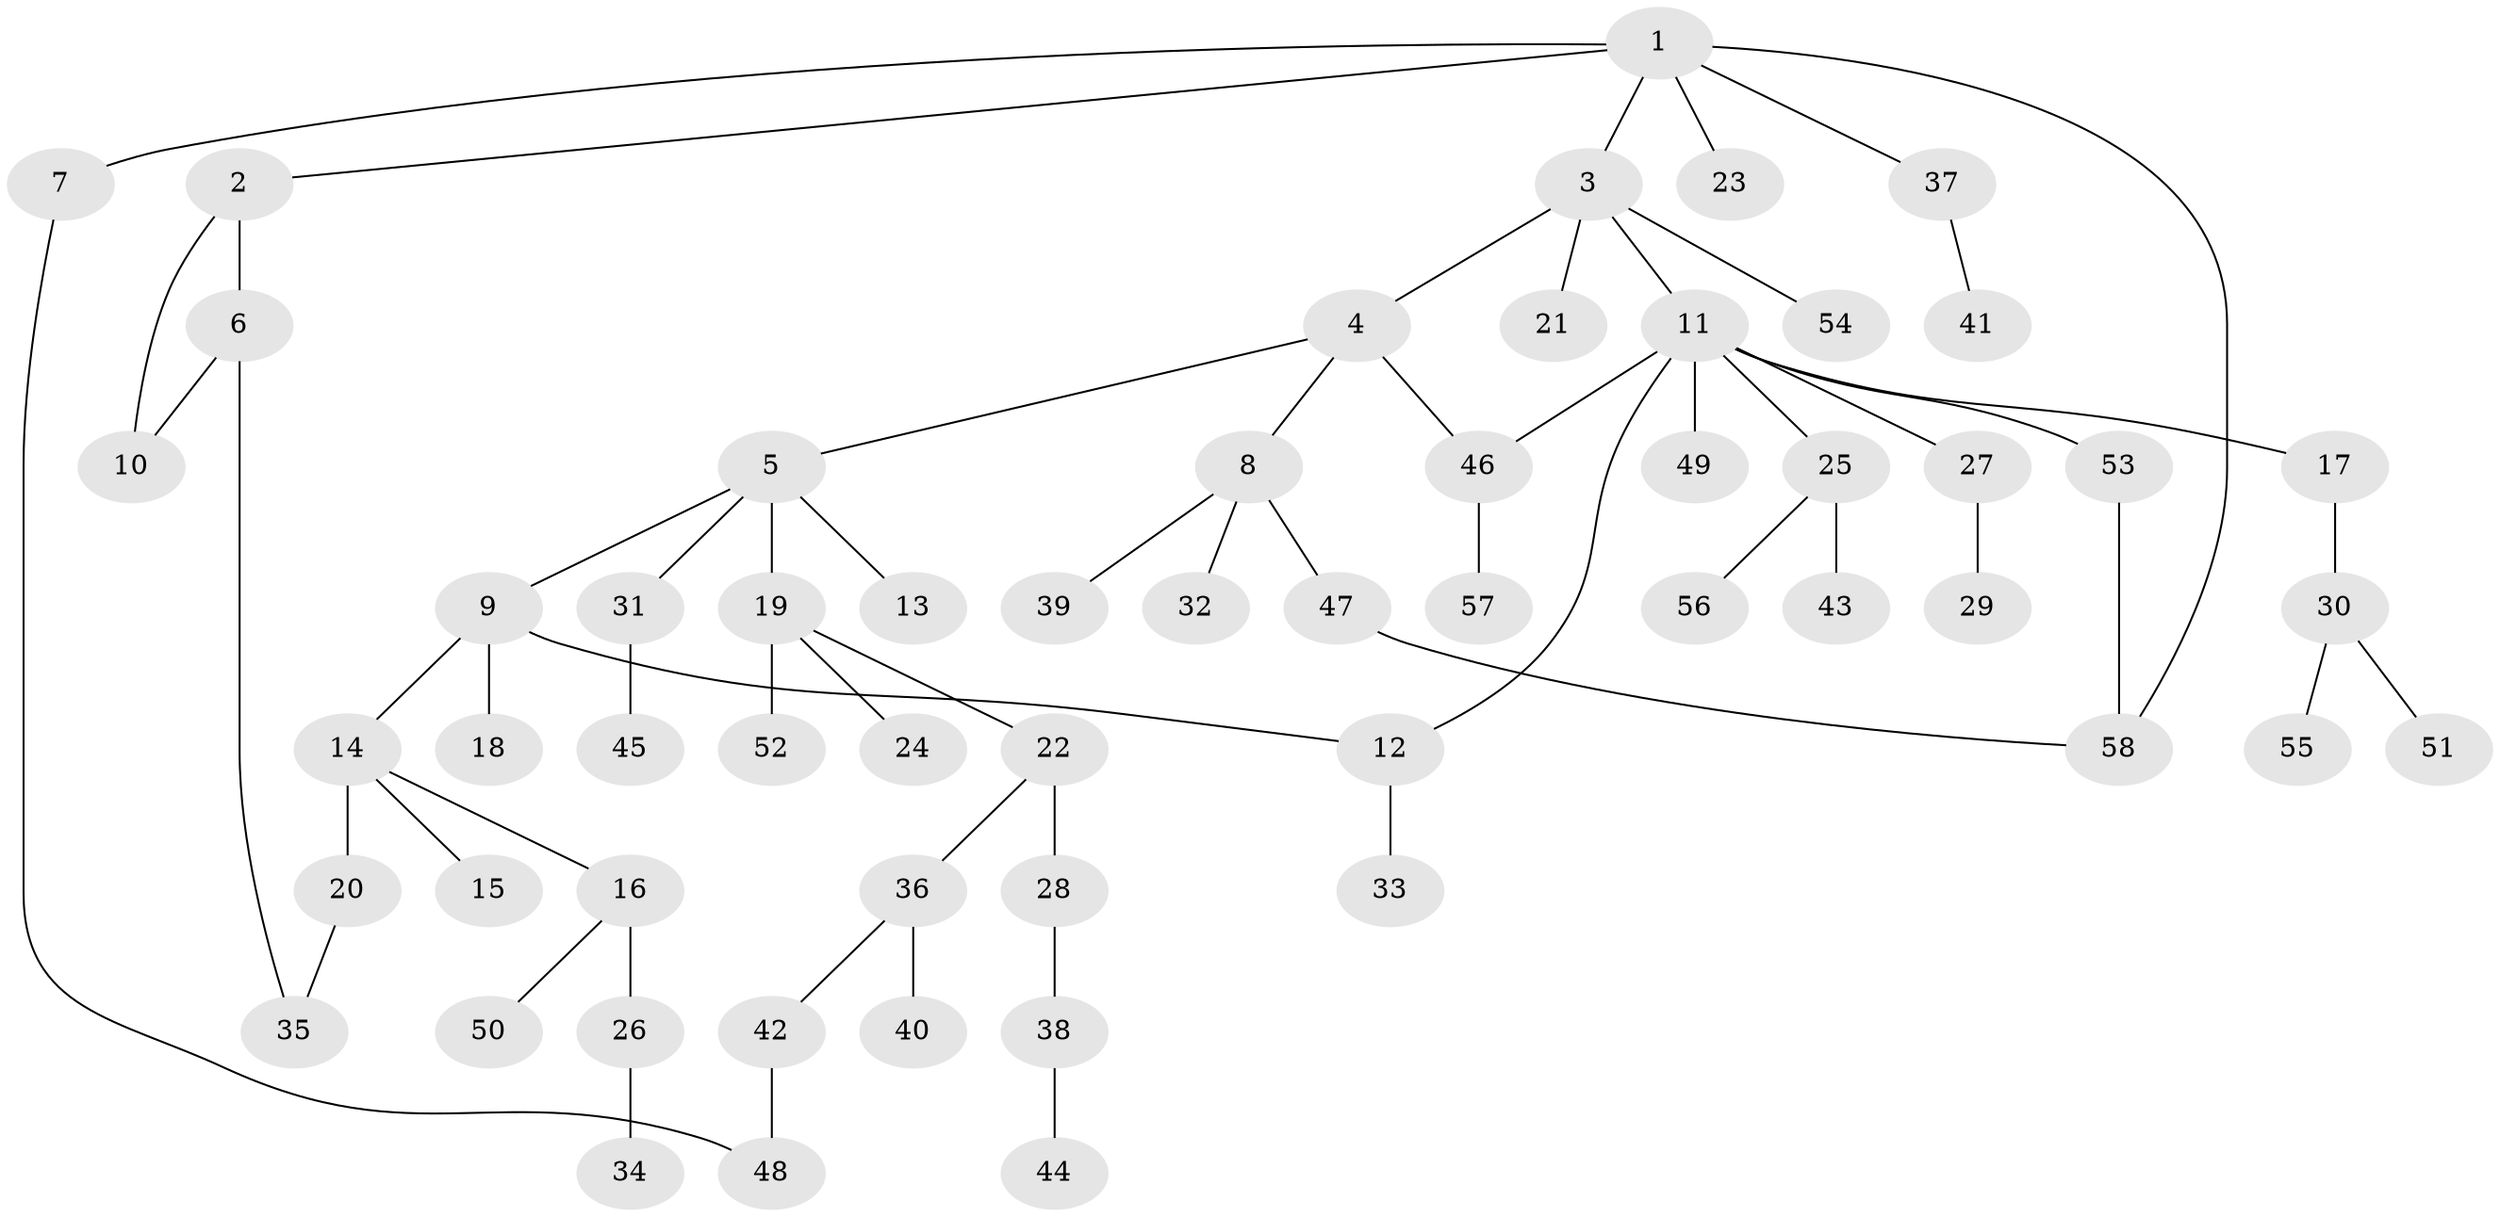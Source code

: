 // Generated by graph-tools (version 1.1) at 2025/13/03/09/25 04:13:33]
// undirected, 58 vertices, 64 edges
graph export_dot {
graph [start="1"]
  node [color=gray90,style=filled];
  1;
  2;
  3;
  4;
  5;
  6;
  7;
  8;
  9;
  10;
  11;
  12;
  13;
  14;
  15;
  16;
  17;
  18;
  19;
  20;
  21;
  22;
  23;
  24;
  25;
  26;
  27;
  28;
  29;
  30;
  31;
  32;
  33;
  34;
  35;
  36;
  37;
  38;
  39;
  40;
  41;
  42;
  43;
  44;
  45;
  46;
  47;
  48;
  49;
  50;
  51;
  52;
  53;
  54;
  55;
  56;
  57;
  58;
  1 -- 2;
  1 -- 3;
  1 -- 7;
  1 -- 23;
  1 -- 37;
  1 -- 58;
  2 -- 6;
  2 -- 10;
  3 -- 4;
  3 -- 11;
  3 -- 21;
  3 -- 54;
  4 -- 5;
  4 -- 8;
  4 -- 46;
  5 -- 9;
  5 -- 13;
  5 -- 19;
  5 -- 31;
  6 -- 10;
  6 -- 35;
  7 -- 48;
  8 -- 32;
  8 -- 39;
  8 -- 47;
  9 -- 12;
  9 -- 14;
  9 -- 18;
  11 -- 17;
  11 -- 25;
  11 -- 27;
  11 -- 49;
  11 -- 53;
  11 -- 46;
  11 -- 12;
  12 -- 33;
  14 -- 15;
  14 -- 16;
  14 -- 20;
  16 -- 26;
  16 -- 50;
  17 -- 30;
  19 -- 22;
  19 -- 24;
  19 -- 52;
  20 -- 35;
  22 -- 28;
  22 -- 36;
  25 -- 43;
  25 -- 56;
  26 -- 34;
  27 -- 29;
  28 -- 38;
  30 -- 51;
  30 -- 55;
  31 -- 45;
  36 -- 40;
  36 -- 42;
  37 -- 41;
  38 -- 44;
  42 -- 48;
  46 -- 57;
  47 -- 58;
  53 -- 58;
}
